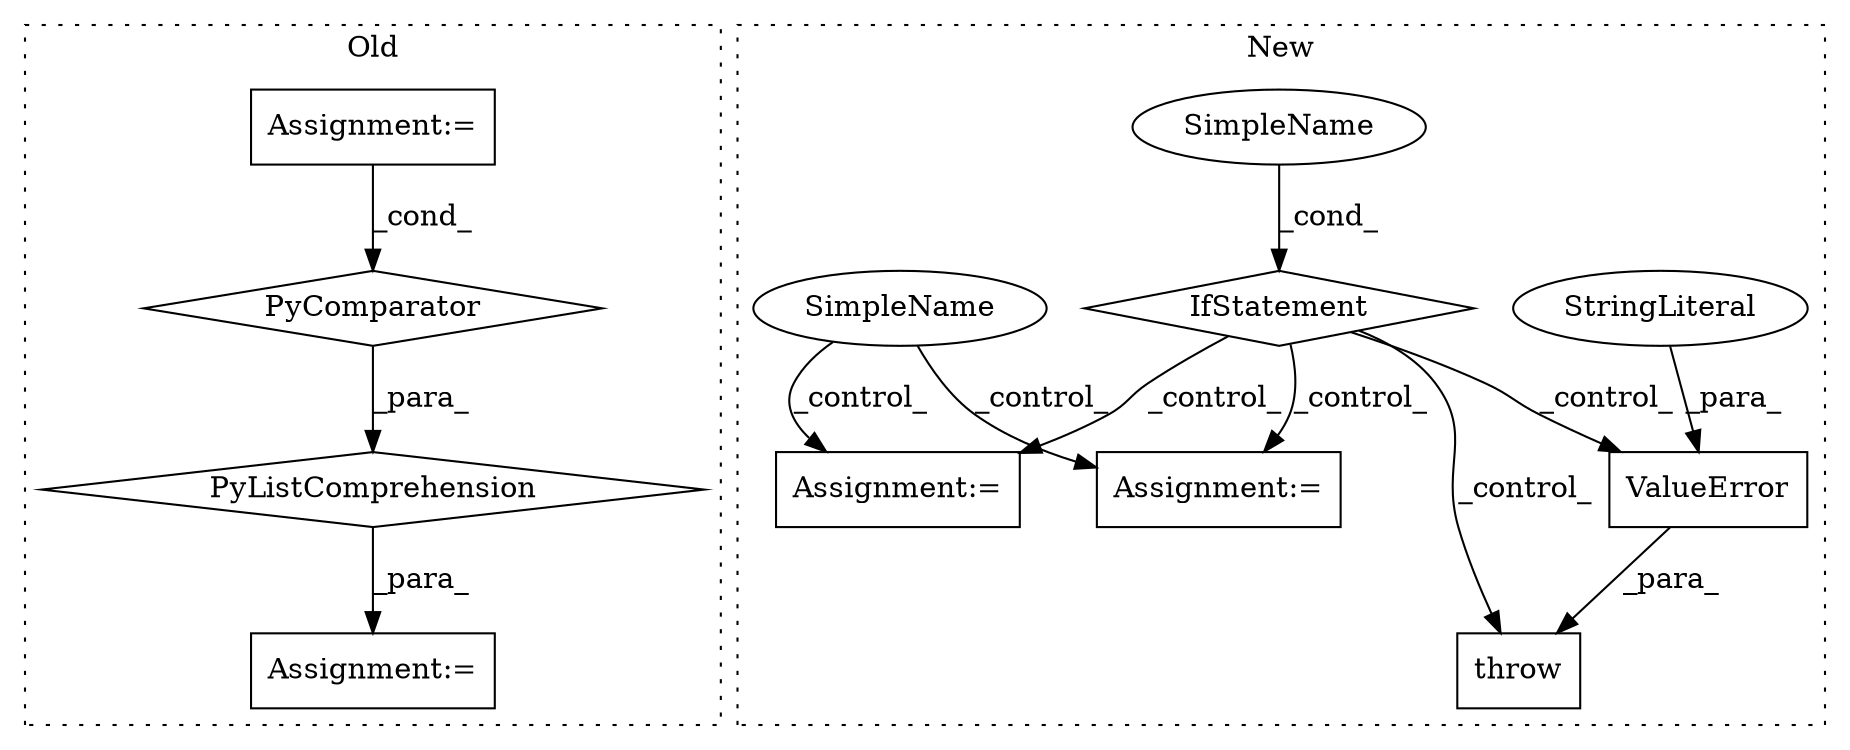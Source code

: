digraph G {
subgraph cluster0 {
1 [label="PyListComprehension" a="109" s="1504" l="149" shape="diamond"];
4 [label="PyComparator" a="113" s="1168" l="32" shape="diamond"];
5 [label="Assignment:=" a="7" s="1168" l="32" shape="box"];
8 [label="Assignment:=" a="7" s="1490" l="14" shape="box"];
label = "Old";
style="dotted";
}
subgraph cluster1 {
2 [label="ValueError" a="32" s="698,756" l="11,1" shape="box"];
3 [label="throw" a="53" s="692" l="6" shape="box"];
6 [label="SimpleName" a="42" s="" l="" shape="ellipse"];
7 [label="IfStatement" a="25" s="638,682" l="4,2" shape="diamond"];
9 [label="Assignment:=" a="7" s="904" l="1" shape="box"];
10 [label="Assignment:=" a="7" s="991" l="1" shape="box"];
11 [label="StringLiteral" a="45" s="709" l="47" shape="ellipse"];
12 [label="SimpleName" a="42" s="" l="" shape="ellipse"];
label = "New";
style="dotted";
}
1 -> 8 [label="_para_"];
2 -> 3 [label="_para_"];
4 -> 1 [label="_para_"];
5 -> 4 [label="_cond_"];
6 -> 7 [label="_cond_"];
7 -> 9 [label="_control_"];
7 -> 3 [label="_control_"];
7 -> 10 [label="_control_"];
7 -> 2 [label="_control_"];
11 -> 2 [label="_para_"];
12 -> 9 [label="_control_"];
12 -> 10 [label="_control_"];
}